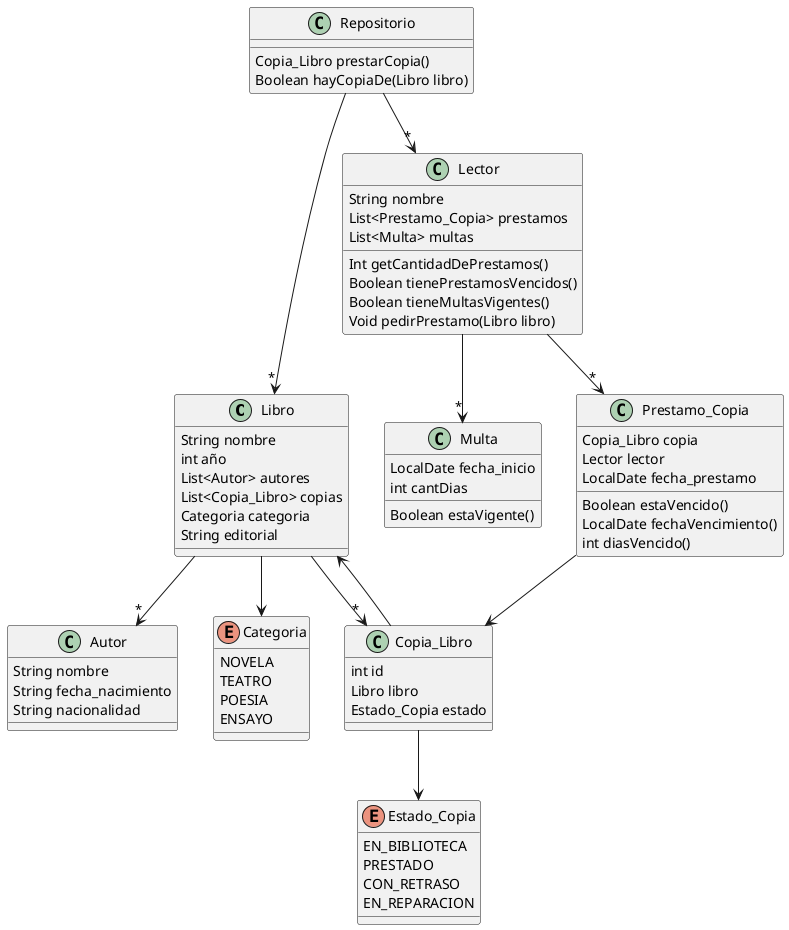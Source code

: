 @startuml
'https://plantuml.com/class-diagram

class Libro {
    String nombre
    int año
    List<Autor> autores
    List<Copia_Libro> copias
    Categoria categoria
    String editorial

}

class Copia_Libro {
    int id
    Libro libro
    Estado_Copia estado

}
class Prestamo_Copia {
    Copia_Libro copia
    Lector lector
    LocalDate fecha_prestamo


    Boolean estaVencido()
    LocalDate fechaVencimiento()
    int diasVencido()
}
class Autor {
    String nombre
    String fecha_nacimiento
    String nacionalidad
}

enum Categoria {
NOVELA
TEATRO
POESIA
ENSAYO
}
enum Estado_Copia {
EN_BIBLIOTECA
PRESTADO
CON_RETRASO
EN_REPARACION
}

class Lector{
    String nombre
    List<Prestamo_Copia> prestamos
    List<Multa> multas

    Int getCantidadDePrestamos()
    Boolean tienePrestamosVencidos()
    Boolean tieneMultasVigentes()
    Void pedirPrestamo(Libro libro)
}
class Multa{
    LocalDate fecha_inicio
    int cantDias

    Boolean estaVigente()

}
class Repositorio{

    Copia_Libro prestarCopia()
    Boolean hayCopiaDe(Libro libro)
}

Libro --> Categoria
Libro -->"*" Autor
Copia_Libro --> Estado_Copia
Copia_Libro --> Libro
Prestamo_Copia --> Copia_Libro
Lector -->"*" Multa
Libro -->"*" Copia_Libro
Lector -->"*" Prestamo_Copia
Repositorio -->"*" Libro
Repositorio -->"*" Lector

@enduml